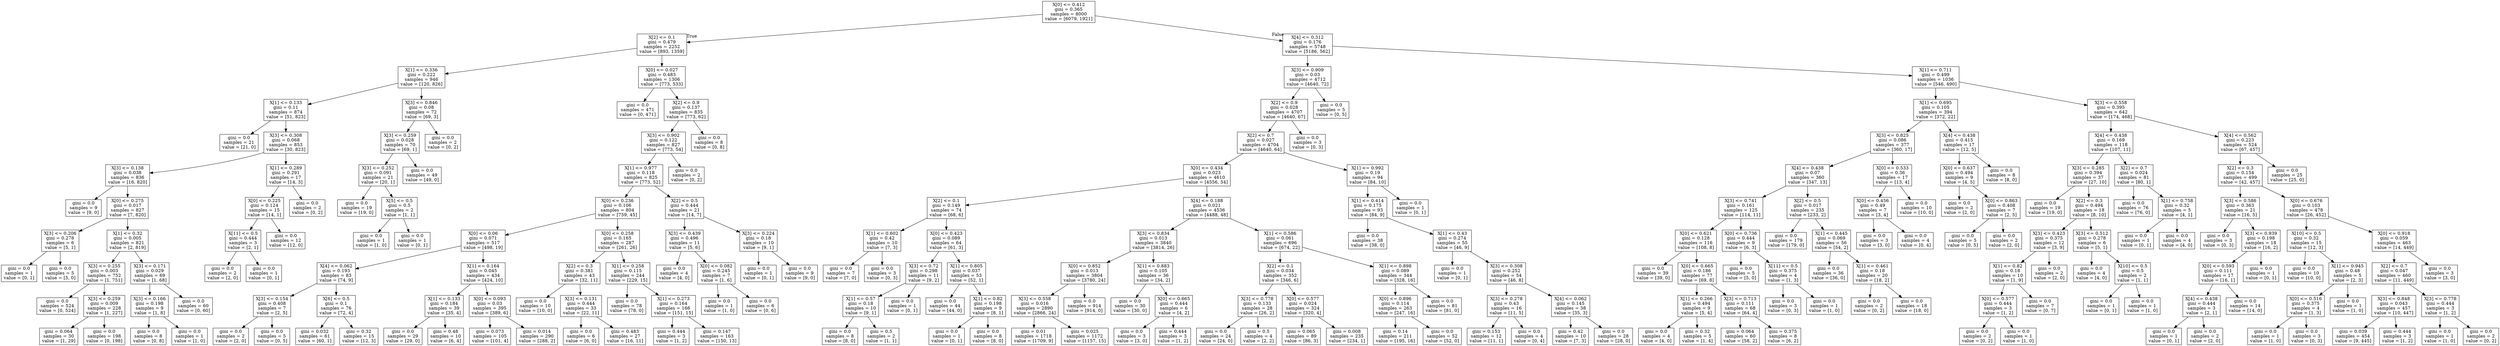 digraph Tree {
node [shape=box] ;
0 [label="X[0] <= 0.412\ngini = 0.365\nsamples = 8000\nvalue = [6079, 1921]"] ;
1 [label="X[2] <= 0.1\ngini = 0.479\nsamples = 2252\nvalue = [893, 1359]"] ;
0 -> 1 [labeldistance=2.5, labelangle=45, headlabel="True"] ;
2 [label="X[1] <= 0.336\ngini = 0.222\nsamples = 946\nvalue = [120, 826]"] ;
1 -> 2 ;
3 [label="X[1] <= 0.133\ngini = 0.11\nsamples = 874\nvalue = [51, 823]"] ;
2 -> 3 ;
4 [label="gini = 0.0\nsamples = 21\nvalue = [21, 0]"] ;
3 -> 4 ;
5 [label="X[3] <= 0.308\ngini = 0.068\nsamples = 853\nvalue = [30, 823]"] ;
3 -> 5 ;
6 [label="X[3] <= 0.138\ngini = 0.038\nsamples = 836\nvalue = [16, 820]"] ;
5 -> 6 ;
7 [label="gini = 0.0\nsamples = 9\nvalue = [9, 0]"] ;
6 -> 7 ;
8 [label="X[0] <= 0.275\ngini = 0.017\nsamples = 827\nvalue = [7, 820]"] ;
6 -> 8 ;
9 [label="X[3] <= 0.206\ngini = 0.278\nsamples = 6\nvalue = [5, 1]"] ;
8 -> 9 ;
10 [label="gini = 0.0\nsamples = 1\nvalue = [0, 1]"] ;
9 -> 10 ;
11 [label="gini = 0.0\nsamples = 5\nvalue = [5, 0]"] ;
9 -> 11 ;
12 [label="X[1] <= 0.32\ngini = 0.005\nsamples = 821\nvalue = [2, 819]"] ;
8 -> 12 ;
13 [label="X[3] <= 0.255\ngini = 0.003\nsamples = 752\nvalue = [1, 751]"] ;
12 -> 13 ;
14 [label="gini = 0.0\nsamples = 524\nvalue = [0, 524]"] ;
13 -> 14 ;
15 [label="X[3] <= 0.259\ngini = 0.009\nsamples = 228\nvalue = [1, 227]"] ;
13 -> 15 ;
16 [label="gini = 0.064\nsamples = 30\nvalue = [1, 29]"] ;
15 -> 16 ;
17 [label="gini = 0.0\nsamples = 198\nvalue = [0, 198]"] ;
15 -> 17 ;
18 [label="X[3] <= 0.171\ngini = 0.029\nsamples = 69\nvalue = [1, 68]"] ;
12 -> 18 ;
19 [label="X[3] <= 0.166\ngini = 0.198\nsamples = 9\nvalue = [1, 8]"] ;
18 -> 19 ;
20 [label="gini = 0.0\nsamples = 8\nvalue = [0, 8]"] ;
19 -> 20 ;
21 [label="gini = 0.0\nsamples = 1\nvalue = [1, 0]"] ;
19 -> 21 ;
22 [label="gini = 0.0\nsamples = 60\nvalue = [0, 60]"] ;
18 -> 22 ;
23 [label="X[1] <= 0.289\ngini = 0.291\nsamples = 17\nvalue = [14, 3]"] ;
5 -> 23 ;
24 [label="X[0] <= 0.225\ngini = 0.124\nsamples = 15\nvalue = [14, 1]"] ;
23 -> 24 ;
25 [label="X[11] <= 0.5\ngini = 0.444\nsamples = 3\nvalue = [2, 1]"] ;
24 -> 25 ;
26 [label="gini = 0.0\nsamples = 2\nvalue = [2, 0]"] ;
25 -> 26 ;
27 [label="gini = 0.0\nsamples = 1\nvalue = [0, 1]"] ;
25 -> 27 ;
28 [label="gini = 0.0\nsamples = 12\nvalue = [12, 0]"] ;
24 -> 28 ;
29 [label="gini = 0.0\nsamples = 2\nvalue = [0, 2]"] ;
23 -> 29 ;
30 [label="X[3] <= 0.846\ngini = 0.08\nsamples = 72\nvalue = [69, 3]"] ;
2 -> 30 ;
31 [label="X[3] <= 0.259\ngini = 0.028\nsamples = 70\nvalue = [69, 1]"] ;
30 -> 31 ;
32 [label="X[3] <= 0.252\ngini = 0.091\nsamples = 21\nvalue = [20, 1]"] ;
31 -> 32 ;
33 [label="gini = 0.0\nsamples = 19\nvalue = [19, 0]"] ;
32 -> 33 ;
34 [label="X[5] <= 0.5\ngini = 0.5\nsamples = 2\nvalue = [1, 1]"] ;
32 -> 34 ;
35 [label="gini = 0.0\nsamples = 1\nvalue = [1, 0]"] ;
34 -> 35 ;
36 [label="gini = 0.0\nsamples = 1\nvalue = [0, 1]"] ;
34 -> 36 ;
37 [label="gini = 0.0\nsamples = 49\nvalue = [49, 0]"] ;
31 -> 37 ;
38 [label="gini = 0.0\nsamples = 2\nvalue = [0, 2]"] ;
30 -> 38 ;
39 [label="X[0] <= 0.027\ngini = 0.483\nsamples = 1306\nvalue = [773, 533]"] ;
1 -> 39 ;
40 [label="gini = 0.0\nsamples = 471\nvalue = [0, 471]"] ;
39 -> 40 ;
41 [label="X[2] <= 0.9\ngini = 0.137\nsamples = 835\nvalue = [773, 62]"] ;
39 -> 41 ;
42 [label="X[3] <= 0.902\ngini = 0.122\nsamples = 827\nvalue = [773, 54]"] ;
41 -> 42 ;
43 [label="X[1] <= 0.977\ngini = 0.118\nsamples = 825\nvalue = [773, 52]"] ;
42 -> 43 ;
44 [label="X[0] <= 0.236\ngini = 0.106\nsamples = 804\nvalue = [759, 45]"] ;
43 -> 44 ;
45 [label="X[0] <= 0.06\ngini = 0.071\nsamples = 517\nvalue = [498, 19]"] ;
44 -> 45 ;
46 [label="X[4] <= 0.062\ngini = 0.193\nsamples = 83\nvalue = [74, 9]"] ;
45 -> 46 ;
47 [label="X[3] <= 0.154\ngini = 0.408\nsamples = 7\nvalue = [2, 5]"] ;
46 -> 47 ;
48 [label="gini = 0.0\nsamples = 2\nvalue = [2, 0]"] ;
47 -> 48 ;
49 [label="gini = 0.0\nsamples = 5\nvalue = [0, 5]"] ;
47 -> 49 ;
50 [label="X[6] <= 0.5\ngini = 0.1\nsamples = 76\nvalue = [72, 4]"] ;
46 -> 50 ;
51 [label="gini = 0.032\nsamples = 61\nvalue = [60, 1]"] ;
50 -> 51 ;
52 [label="gini = 0.32\nsamples = 15\nvalue = [12, 3]"] ;
50 -> 52 ;
53 [label="X[1] <= 0.164\ngini = 0.045\nsamples = 434\nvalue = [424, 10]"] ;
45 -> 53 ;
54 [label="X[1] <= 0.133\ngini = 0.184\nsamples = 39\nvalue = [35, 4]"] ;
53 -> 54 ;
55 [label="gini = 0.0\nsamples = 29\nvalue = [29, 0]"] ;
54 -> 55 ;
56 [label="gini = 0.48\nsamples = 10\nvalue = [6, 4]"] ;
54 -> 56 ;
57 [label="X[0] <= 0.093\ngini = 0.03\nsamples = 395\nvalue = [389, 6]"] ;
53 -> 57 ;
58 [label="gini = 0.073\nsamples = 105\nvalue = [101, 4]"] ;
57 -> 58 ;
59 [label="gini = 0.014\nsamples = 290\nvalue = [288, 2]"] ;
57 -> 59 ;
60 [label="X[0] <= 0.258\ngini = 0.165\nsamples = 287\nvalue = [261, 26]"] ;
44 -> 60 ;
61 [label="X[2] <= 0.3\ngini = 0.381\nsamples = 43\nvalue = [32, 11]"] ;
60 -> 61 ;
62 [label="gini = 0.0\nsamples = 10\nvalue = [10, 0]"] ;
61 -> 62 ;
63 [label="X[3] <= 0.131\ngini = 0.444\nsamples = 33\nvalue = [22, 11]"] ;
61 -> 63 ;
64 [label="gini = 0.0\nsamples = 6\nvalue = [6, 0]"] ;
63 -> 64 ;
65 [label="gini = 0.483\nsamples = 27\nvalue = [16, 11]"] ;
63 -> 65 ;
66 [label="X[1] <= 0.258\ngini = 0.115\nsamples = 244\nvalue = [229, 15]"] ;
60 -> 66 ;
67 [label="gini = 0.0\nsamples = 78\nvalue = [78, 0]"] ;
66 -> 67 ;
68 [label="X[1] <= 0.273\ngini = 0.164\nsamples = 166\nvalue = [151, 15]"] ;
66 -> 68 ;
69 [label="gini = 0.444\nsamples = 3\nvalue = [1, 2]"] ;
68 -> 69 ;
70 [label="gini = 0.147\nsamples = 163\nvalue = [150, 13]"] ;
68 -> 70 ;
71 [label="X[2] <= 0.5\ngini = 0.444\nsamples = 21\nvalue = [14, 7]"] ;
43 -> 71 ;
72 [label="X[3] <= 0.439\ngini = 0.496\nsamples = 11\nvalue = [5, 6]"] ;
71 -> 72 ;
73 [label="gini = 0.0\nsamples = 4\nvalue = [4, 0]"] ;
72 -> 73 ;
74 [label="X[0] <= 0.082\ngini = 0.245\nsamples = 7\nvalue = [1, 6]"] ;
72 -> 74 ;
75 [label="gini = 0.0\nsamples = 1\nvalue = [1, 0]"] ;
74 -> 75 ;
76 [label="gini = 0.0\nsamples = 6\nvalue = [0, 6]"] ;
74 -> 76 ;
77 [label="X[3] <= 0.224\ngini = 0.18\nsamples = 10\nvalue = [9, 1]"] ;
71 -> 77 ;
78 [label="gini = 0.0\nsamples = 1\nvalue = [0, 1]"] ;
77 -> 78 ;
79 [label="gini = 0.0\nsamples = 9\nvalue = [9, 0]"] ;
77 -> 79 ;
80 [label="gini = 0.0\nsamples = 2\nvalue = [0, 2]"] ;
42 -> 80 ;
81 [label="gini = 0.0\nsamples = 8\nvalue = [0, 8]"] ;
41 -> 81 ;
82 [label="X[4] <= 0.312\ngini = 0.176\nsamples = 5748\nvalue = [5186, 562]"] ;
0 -> 82 [labeldistance=2.5, labelangle=-45, headlabel="False"] ;
83 [label="X[3] <= 0.909\ngini = 0.03\nsamples = 4712\nvalue = [4640, 72]"] ;
82 -> 83 ;
84 [label="X[2] <= 0.9\ngini = 0.028\nsamples = 4707\nvalue = [4640, 67]"] ;
83 -> 84 ;
85 [label="X[2] <= 0.7\ngini = 0.027\nsamples = 4704\nvalue = [4640, 64]"] ;
84 -> 85 ;
86 [label="X[0] <= 0.434\ngini = 0.023\nsamples = 4610\nvalue = [4556, 54]"] ;
85 -> 86 ;
87 [label="X[2] <= 0.1\ngini = 0.149\nsamples = 74\nvalue = [68, 6]"] ;
86 -> 87 ;
88 [label="X[1] <= 0.602\ngini = 0.42\nsamples = 10\nvalue = [7, 3]"] ;
87 -> 88 ;
89 [label="gini = 0.0\nsamples = 7\nvalue = [7, 0]"] ;
88 -> 89 ;
90 [label="gini = 0.0\nsamples = 3\nvalue = [0, 3]"] ;
88 -> 90 ;
91 [label="X[0] <= 0.423\ngini = 0.089\nsamples = 64\nvalue = [61, 3]"] ;
87 -> 91 ;
92 [label="X[3] <= 0.72\ngini = 0.298\nsamples = 11\nvalue = [9, 2]"] ;
91 -> 92 ;
93 [label="X[1] <= 0.57\ngini = 0.18\nsamples = 10\nvalue = [9, 1]"] ;
92 -> 93 ;
94 [label="gini = 0.0\nsamples = 8\nvalue = [8, 0]"] ;
93 -> 94 ;
95 [label="gini = 0.5\nsamples = 2\nvalue = [1, 1]"] ;
93 -> 95 ;
96 [label="gini = 0.0\nsamples = 1\nvalue = [0, 1]"] ;
92 -> 96 ;
97 [label="X[1] <= 0.805\ngini = 0.037\nsamples = 53\nvalue = [52, 1]"] ;
91 -> 97 ;
98 [label="gini = 0.0\nsamples = 44\nvalue = [44, 0]"] ;
97 -> 98 ;
99 [label="X[1] <= 0.82\ngini = 0.198\nsamples = 9\nvalue = [8, 1]"] ;
97 -> 99 ;
100 [label="gini = 0.0\nsamples = 1\nvalue = [0, 1]"] ;
99 -> 100 ;
101 [label="gini = 0.0\nsamples = 8\nvalue = [8, 0]"] ;
99 -> 101 ;
102 [label="X[4] <= 0.188\ngini = 0.021\nsamples = 4536\nvalue = [4488, 48]"] ;
86 -> 102 ;
103 [label="X[3] <= 0.834\ngini = 0.013\nsamples = 3840\nvalue = [3814, 26]"] ;
102 -> 103 ;
104 [label="X[0] <= 0.852\ngini = 0.013\nsamples = 3804\nvalue = [3780, 24]"] ;
103 -> 104 ;
105 [label="X[3] <= 0.558\ngini = 0.016\nsamples = 2890\nvalue = [2866, 24]"] ;
104 -> 105 ;
106 [label="gini = 0.01\nsamples = 1718\nvalue = [1709, 9]"] ;
105 -> 106 ;
107 [label="gini = 0.025\nsamples = 1172\nvalue = [1157, 15]"] ;
105 -> 107 ;
108 [label="gini = 0.0\nsamples = 914\nvalue = [914, 0]"] ;
104 -> 108 ;
109 [label="X[1] <= 0.883\ngini = 0.105\nsamples = 36\nvalue = [34, 2]"] ;
103 -> 109 ;
110 [label="gini = 0.0\nsamples = 30\nvalue = [30, 0]"] ;
109 -> 110 ;
111 [label="X[0] <= 0.665\ngini = 0.444\nsamples = 6\nvalue = [4, 2]"] ;
109 -> 111 ;
112 [label="gini = 0.0\nsamples = 3\nvalue = [3, 0]"] ;
111 -> 112 ;
113 [label="gini = 0.444\nsamples = 3\nvalue = [1, 2]"] ;
111 -> 113 ;
114 [label="X[1] <= 0.586\ngini = 0.061\nsamples = 696\nvalue = [674, 22]"] ;
102 -> 114 ;
115 [label="X[2] <= 0.1\ngini = 0.034\nsamples = 352\nvalue = [346, 6]"] ;
114 -> 115 ;
116 [label="X[3] <= 0.778\ngini = 0.133\nsamples = 28\nvalue = [26, 2]"] ;
115 -> 116 ;
117 [label="gini = 0.0\nsamples = 24\nvalue = [24, 0]"] ;
116 -> 117 ;
118 [label="gini = 0.5\nsamples = 4\nvalue = [2, 2]"] ;
116 -> 118 ;
119 [label="X[0] <= 0.577\ngini = 0.024\nsamples = 324\nvalue = [320, 4]"] ;
115 -> 119 ;
120 [label="gini = 0.065\nsamples = 89\nvalue = [86, 3]"] ;
119 -> 120 ;
121 [label="gini = 0.008\nsamples = 235\nvalue = [234, 1]"] ;
119 -> 121 ;
122 [label="X[1] <= 0.898\ngini = 0.089\nsamples = 344\nvalue = [328, 16]"] ;
114 -> 122 ;
123 [label="X[0] <= 0.896\ngini = 0.114\nsamples = 263\nvalue = [247, 16]"] ;
122 -> 123 ;
124 [label="gini = 0.14\nsamples = 211\nvalue = [195, 16]"] ;
123 -> 124 ;
125 [label="gini = 0.0\nsamples = 52\nvalue = [52, 0]"] ;
123 -> 125 ;
126 [label="gini = 0.0\nsamples = 81\nvalue = [81, 0]"] ;
122 -> 126 ;
127 [label="X[1] <= 0.992\ngini = 0.19\nsamples = 94\nvalue = [84, 10]"] ;
85 -> 127 ;
128 [label="X[1] <= 0.414\ngini = 0.175\nsamples = 93\nvalue = [84, 9]"] ;
127 -> 128 ;
129 [label="gini = 0.0\nsamples = 38\nvalue = [38, 0]"] ;
128 -> 129 ;
130 [label="X[1] <= 0.43\ngini = 0.274\nsamples = 55\nvalue = [46, 9]"] ;
128 -> 130 ;
131 [label="gini = 0.0\nsamples = 1\nvalue = [0, 1]"] ;
130 -> 131 ;
132 [label="X[3] <= 0.308\ngini = 0.252\nsamples = 54\nvalue = [46, 8]"] ;
130 -> 132 ;
133 [label="X[3] <= 0.278\ngini = 0.43\nsamples = 16\nvalue = [11, 5]"] ;
132 -> 133 ;
134 [label="gini = 0.153\nsamples = 12\nvalue = [11, 1]"] ;
133 -> 134 ;
135 [label="gini = 0.0\nsamples = 4\nvalue = [0, 4]"] ;
133 -> 135 ;
136 [label="X[4] <= 0.062\ngini = 0.145\nsamples = 38\nvalue = [35, 3]"] ;
132 -> 136 ;
137 [label="gini = 0.42\nsamples = 10\nvalue = [7, 3]"] ;
136 -> 137 ;
138 [label="gini = 0.0\nsamples = 28\nvalue = [28, 0]"] ;
136 -> 138 ;
139 [label="gini = 0.0\nsamples = 1\nvalue = [0, 1]"] ;
127 -> 139 ;
140 [label="gini = 0.0\nsamples = 3\nvalue = [0, 3]"] ;
84 -> 140 ;
141 [label="gini = 0.0\nsamples = 5\nvalue = [0, 5]"] ;
83 -> 141 ;
142 [label="X[1] <= 0.711\ngini = 0.499\nsamples = 1036\nvalue = [546, 490]"] ;
82 -> 142 ;
143 [label="X[1] <= 0.695\ngini = 0.105\nsamples = 394\nvalue = [372, 22]"] ;
142 -> 143 ;
144 [label="X[3] <= 0.825\ngini = 0.086\nsamples = 377\nvalue = [360, 17]"] ;
143 -> 144 ;
145 [label="X[4] <= 0.438\ngini = 0.07\nsamples = 360\nvalue = [347, 13]"] ;
144 -> 145 ;
146 [label="X[3] <= 0.741\ngini = 0.161\nsamples = 125\nvalue = [114, 11]"] ;
145 -> 146 ;
147 [label="X[0] <= 0.621\ngini = 0.128\nsamples = 116\nvalue = [108, 8]"] ;
146 -> 147 ;
148 [label="gini = 0.0\nsamples = 39\nvalue = [39, 0]"] ;
147 -> 148 ;
149 [label="X[0] <= 0.665\ngini = 0.186\nsamples = 77\nvalue = [69, 8]"] ;
147 -> 149 ;
150 [label="X[1] <= 0.266\ngini = 0.494\nsamples = 9\nvalue = [5, 4]"] ;
149 -> 150 ;
151 [label="gini = 0.0\nsamples = 4\nvalue = [4, 0]"] ;
150 -> 151 ;
152 [label="gini = 0.32\nsamples = 5\nvalue = [1, 4]"] ;
150 -> 152 ;
153 [label="X[3] <= 0.713\ngini = 0.111\nsamples = 68\nvalue = [64, 4]"] ;
149 -> 153 ;
154 [label="gini = 0.064\nsamples = 60\nvalue = [58, 2]"] ;
153 -> 154 ;
155 [label="gini = 0.375\nsamples = 8\nvalue = [6, 2]"] ;
153 -> 155 ;
156 [label="X[0] <= 0.736\ngini = 0.444\nsamples = 9\nvalue = [6, 3]"] ;
146 -> 156 ;
157 [label="gini = 0.0\nsamples = 5\nvalue = [5, 0]"] ;
156 -> 157 ;
158 [label="X[11] <= 0.5\ngini = 0.375\nsamples = 4\nvalue = [1, 3]"] ;
156 -> 158 ;
159 [label="gini = 0.0\nsamples = 3\nvalue = [0, 3]"] ;
158 -> 159 ;
160 [label="gini = 0.0\nsamples = 1\nvalue = [1, 0]"] ;
158 -> 160 ;
161 [label="X[2] <= 0.5\ngini = 0.017\nsamples = 235\nvalue = [233, 2]"] ;
145 -> 161 ;
162 [label="gini = 0.0\nsamples = 179\nvalue = [179, 0]"] ;
161 -> 162 ;
163 [label="X[1] <= 0.445\ngini = 0.069\nsamples = 56\nvalue = [54, 2]"] ;
161 -> 163 ;
164 [label="gini = 0.0\nsamples = 36\nvalue = [36, 0]"] ;
163 -> 164 ;
165 [label="X[1] <= 0.461\ngini = 0.18\nsamples = 20\nvalue = [18, 2]"] ;
163 -> 165 ;
166 [label="gini = 0.0\nsamples = 2\nvalue = [0, 2]"] ;
165 -> 166 ;
167 [label="gini = 0.0\nsamples = 18\nvalue = [18, 0]"] ;
165 -> 167 ;
168 [label="X[0] <= 0.533\ngini = 0.36\nsamples = 17\nvalue = [13, 4]"] ;
144 -> 168 ;
169 [label="X[0] <= 0.456\ngini = 0.49\nsamples = 7\nvalue = [3, 4]"] ;
168 -> 169 ;
170 [label="gini = 0.0\nsamples = 3\nvalue = [3, 0]"] ;
169 -> 170 ;
171 [label="gini = 0.0\nsamples = 4\nvalue = [0, 4]"] ;
169 -> 171 ;
172 [label="gini = 0.0\nsamples = 10\nvalue = [10, 0]"] ;
168 -> 172 ;
173 [label="X[4] <= 0.438\ngini = 0.415\nsamples = 17\nvalue = [12, 5]"] ;
143 -> 173 ;
174 [label="X[0] <= 0.637\ngini = 0.494\nsamples = 9\nvalue = [4, 5]"] ;
173 -> 174 ;
175 [label="gini = 0.0\nsamples = 2\nvalue = [2, 0]"] ;
174 -> 175 ;
176 [label="X[0] <= 0.863\ngini = 0.408\nsamples = 7\nvalue = [2, 5]"] ;
174 -> 176 ;
177 [label="gini = 0.0\nsamples = 5\nvalue = [0, 5]"] ;
176 -> 177 ;
178 [label="gini = 0.0\nsamples = 2\nvalue = [2, 0]"] ;
176 -> 178 ;
179 [label="gini = 0.0\nsamples = 8\nvalue = [8, 0]"] ;
173 -> 179 ;
180 [label="X[3] <= 0.558\ngini = 0.395\nsamples = 642\nvalue = [174, 468]"] ;
142 -> 180 ;
181 [label="X[4] <= 0.438\ngini = 0.169\nsamples = 118\nvalue = [107, 11]"] ;
180 -> 181 ;
182 [label="X[3] <= 0.285\ngini = 0.394\nsamples = 37\nvalue = [27, 10]"] ;
181 -> 182 ;
183 [label="gini = 0.0\nsamples = 19\nvalue = [19, 0]"] ;
182 -> 183 ;
184 [label="X[2] <= 0.3\ngini = 0.494\nsamples = 18\nvalue = [8, 10]"] ;
182 -> 184 ;
185 [label="X[3] <= 0.423\ngini = 0.375\nsamples = 12\nvalue = [3, 9]"] ;
184 -> 185 ;
186 [label="X[1] <= 0.82\ngini = 0.18\nsamples = 10\nvalue = [1, 9]"] ;
185 -> 186 ;
187 [label="X[0] <= 0.577\ngini = 0.444\nsamples = 3\nvalue = [1, 2]"] ;
186 -> 187 ;
188 [label="gini = 0.0\nsamples = 2\nvalue = [0, 2]"] ;
187 -> 188 ;
189 [label="gini = 0.0\nsamples = 1\nvalue = [1, 0]"] ;
187 -> 189 ;
190 [label="gini = 0.0\nsamples = 7\nvalue = [0, 7]"] ;
186 -> 190 ;
191 [label="gini = 0.0\nsamples = 2\nvalue = [2, 0]"] ;
185 -> 191 ;
192 [label="X[3] <= 0.512\ngini = 0.278\nsamples = 6\nvalue = [5, 1]"] ;
184 -> 192 ;
193 [label="gini = 0.0\nsamples = 4\nvalue = [4, 0]"] ;
192 -> 193 ;
194 [label="X[10] <= 0.5\ngini = 0.5\nsamples = 2\nvalue = [1, 1]"] ;
192 -> 194 ;
195 [label="gini = 0.0\nsamples = 1\nvalue = [0, 1]"] ;
194 -> 195 ;
196 [label="gini = 0.0\nsamples = 1\nvalue = [1, 0]"] ;
194 -> 196 ;
197 [label="X[2] <= 0.7\ngini = 0.024\nsamples = 81\nvalue = [80, 1]"] ;
181 -> 197 ;
198 [label="gini = 0.0\nsamples = 76\nvalue = [76, 0]"] ;
197 -> 198 ;
199 [label="X[1] <= 0.758\ngini = 0.32\nsamples = 5\nvalue = [4, 1]"] ;
197 -> 199 ;
200 [label="gini = 0.0\nsamples = 1\nvalue = [0, 1]"] ;
199 -> 200 ;
201 [label="gini = 0.0\nsamples = 4\nvalue = [4, 0]"] ;
199 -> 201 ;
202 [label="X[4] <= 0.562\ngini = 0.223\nsamples = 524\nvalue = [67, 457]"] ;
180 -> 202 ;
203 [label="X[2] <= 0.3\ngini = 0.154\nsamples = 499\nvalue = [42, 457]"] ;
202 -> 203 ;
204 [label="X[3] <= 0.586\ngini = 0.363\nsamples = 21\nvalue = [16, 5]"] ;
203 -> 204 ;
205 [label="gini = 0.0\nsamples = 3\nvalue = [0, 3]"] ;
204 -> 205 ;
206 [label="X[3] <= 0.939\ngini = 0.198\nsamples = 18\nvalue = [16, 2]"] ;
204 -> 206 ;
207 [label="X[0] <= 0.593\ngini = 0.111\nsamples = 17\nvalue = [16, 1]"] ;
206 -> 207 ;
208 [label="X[4] <= 0.438\ngini = 0.444\nsamples = 3\nvalue = [2, 1]"] ;
207 -> 208 ;
209 [label="gini = 0.0\nsamples = 1\nvalue = [0, 1]"] ;
208 -> 209 ;
210 [label="gini = 0.0\nsamples = 2\nvalue = [2, 0]"] ;
208 -> 210 ;
211 [label="gini = 0.0\nsamples = 14\nvalue = [14, 0]"] ;
207 -> 211 ;
212 [label="gini = 0.0\nsamples = 1\nvalue = [0, 1]"] ;
206 -> 212 ;
213 [label="X[0] <= 0.676\ngini = 0.103\nsamples = 478\nvalue = [26, 452]"] ;
203 -> 213 ;
214 [label="X[10] <= 0.5\ngini = 0.32\nsamples = 15\nvalue = [12, 3]"] ;
213 -> 214 ;
215 [label="gini = 0.0\nsamples = 10\nvalue = [10, 0]"] ;
214 -> 215 ;
216 [label="X[1] <= 0.945\ngini = 0.48\nsamples = 5\nvalue = [2, 3]"] ;
214 -> 216 ;
217 [label="X[0] <= 0.516\ngini = 0.375\nsamples = 4\nvalue = [1, 3]"] ;
216 -> 217 ;
218 [label="gini = 0.0\nsamples = 1\nvalue = [1, 0]"] ;
217 -> 218 ;
219 [label="gini = 0.0\nsamples = 3\nvalue = [0, 3]"] ;
217 -> 219 ;
220 [label="gini = 0.0\nsamples = 1\nvalue = [1, 0]"] ;
216 -> 220 ;
221 [label="X[0] <= 0.918\ngini = 0.059\nsamples = 463\nvalue = [14, 449]"] ;
213 -> 221 ;
222 [label="X[2] <= 0.7\ngini = 0.047\nsamples = 460\nvalue = [11, 449]"] ;
221 -> 222 ;
223 [label="X[3] <= 0.848\ngini = 0.043\nsamples = 457\nvalue = [10, 447]"] ;
222 -> 223 ;
224 [label="gini = 0.039\nsamples = 454\nvalue = [9, 445]"] ;
223 -> 224 ;
225 [label="gini = 0.444\nsamples = 3\nvalue = [1, 2]"] ;
223 -> 225 ;
226 [label="X[3] <= 0.778\ngini = 0.444\nsamples = 3\nvalue = [1, 2]"] ;
222 -> 226 ;
227 [label="gini = 0.0\nsamples = 1\nvalue = [1, 0]"] ;
226 -> 227 ;
228 [label="gini = 0.0\nsamples = 2\nvalue = [0, 2]"] ;
226 -> 228 ;
229 [label="gini = 0.0\nsamples = 3\nvalue = [3, 0]"] ;
221 -> 229 ;
230 [label="gini = 0.0\nsamples = 25\nvalue = [25, 0]"] ;
202 -> 230 ;
}